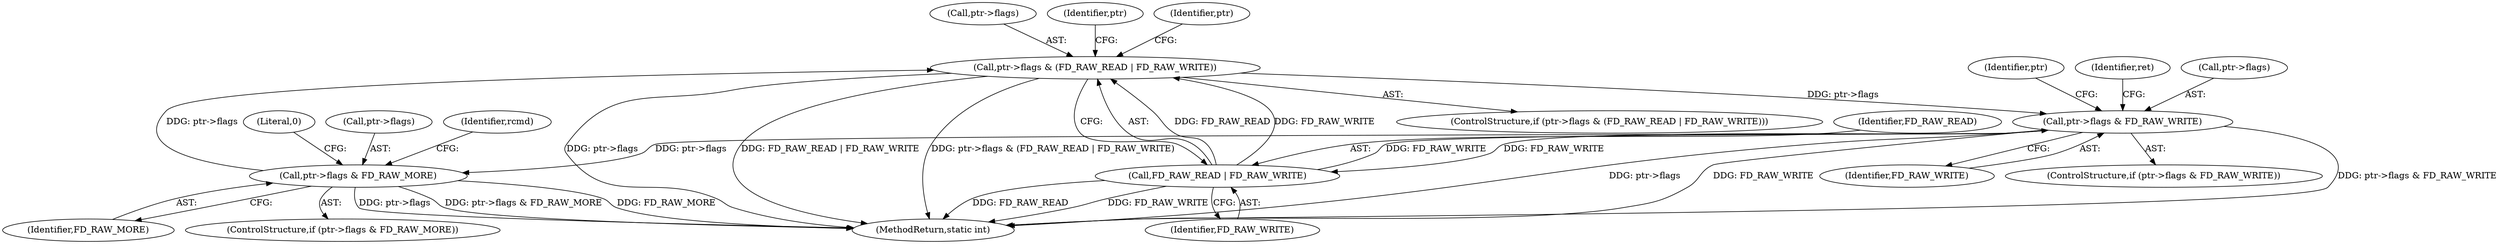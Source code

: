 digraph "0_linux_ef87dbe7614341c2e7bfe8d32fcb7028cc97442c@pointer" {
"1000193" [label="(Call,ptr->flags & (FD_RAW_READ | FD_RAW_WRITE))"];
"1000267" [label="(Call,ptr->flags & FD_RAW_MORE)"];
"1000244" [label="(Call,ptr->flags & FD_RAW_WRITE)"];
"1000193" [label="(Call,ptr->flags & (FD_RAW_READ | FD_RAW_WRITE))"];
"1000197" [label="(Call,FD_RAW_READ | FD_RAW_WRITE)"];
"1000192" [label="(ControlStructure,if (ptr->flags & (FD_RAW_READ | FD_RAW_WRITE)))"];
"1000198" [label="(Identifier,FD_RAW_READ)"];
"1000199" [label="(Identifier,FD_RAW_WRITE)"];
"1000194" [label="(Call,ptr->flags)"];
"1000246" [label="(Identifier,ptr)"];
"1000269" [label="(Identifier,ptr)"];
"1000193" [label="(Call,ptr->flags & (FD_RAW_READ | FD_RAW_WRITE))"];
"1000197" [label="(Call,FD_RAW_READ | FD_RAW_WRITE)"];
"1000286" [label="(Literal,0)"];
"1000251" [label="(Identifier,ret)"];
"1000287" [label="(MethodReturn,static int)"];
"1000245" [label="(Call,ptr->flags)"];
"1000244" [label="(Call,ptr->flags & FD_RAW_WRITE)"];
"1000268" [label="(Call,ptr->flags)"];
"1000267" [label="(Call,ptr->flags & FD_RAW_MORE)"];
"1000248" [label="(Identifier,FD_RAW_WRITE)"];
"1000204" [label="(Identifier,ptr)"];
"1000274" [label="(Identifier,rcmd)"];
"1000271" [label="(Identifier,FD_RAW_MORE)"];
"1000243" [label="(ControlStructure,if (ptr->flags & FD_RAW_WRITE))"];
"1000266" [label="(ControlStructure,if (ptr->flags & FD_RAW_MORE))"];
"1000193" -> "1000192"  [label="AST: "];
"1000193" -> "1000197"  [label="CFG: "];
"1000194" -> "1000193"  [label="AST: "];
"1000197" -> "1000193"  [label="AST: "];
"1000204" -> "1000193"  [label="CFG: "];
"1000246" -> "1000193"  [label="CFG: "];
"1000193" -> "1000287"  [label="DDG: ptr->flags"];
"1000193" -> "1000287"  [label="DDG: FD_RAW_READ | FD_RAW_WRITE"];
"1000193" -> "1000287"  [label="DDG: ptr->flags & (FD_RAW_READ | FD_RAW_WRITE)"];
"1000267" -> "1000193"  [label="DDG: ptr->flags"];
"1000197" -> "1000193"  [label="DDG: FD_RAW_READ"];
"1000197" -> "1000193"  [label="DDG: FD_RAW_WRITE"];
"1000193" -> "1000244"  [label="DDG: ptr->flags"];
"1000267" -> "1000266"  [label="AST: "];
"1000267" -> "1000271"  [label="CFG: "];
"1000268" -> "1000267"  [label="AST: "];
"1000271" -> "1000267"  [label="AST: "];
"1000274" -> "1000267"  [label="CFG: "];
"1000286" -> "1000267"  [label="CFG: "];
"1000267" -> "1000287"  [label="DDG: ptr->flags"];
"1000267" -> "1000287"  [label="DDG: ptr->flags & FD_RAW_MORE"];
"1000267" -> "1000287"  [label="DDG: FD_RAW_MORE"];
"1000244" -> "1000267"  [label="DDG: ptr->flags"];
"1000244" -> "1000243"  [label="AST: "];
"1000244" -> "1000248"  [label="CFG: "];
"1000245" -> "1000244"  [label="AST: "];
"1000248" -> "1000244"  [label="AST: "];
"1000251" -> "1000244"  [label="CFG: "];
"1000269" -> "1000244"  [label="CFG: "];
"1000244" -> "1000287"  [label="DDG: FD_RAW_WRITE"];
"1000244" -> "1000287"  [label="DDG: ptr->flags & FD_RAW_WRITE"];
"1000244" -> "1000287"  [label="DDG: ptr->flags"];
"1000244" -> "1000197"  [label="DDG: FD_RAW_WRITE"];
"1000197" -> "1000244"  [label="DDG: FD_RAW_WRITE"];
"1000197" -> "1000199"  [label="CFG: "];
"1000198" -> "1000197"  [label="AST: "];
"1000199" -> "1000197"  [label="AST: "];
"1000197" -> "1000287"  [label="DDG: FD_RAW_WRITE"];
"1000197" -> "1000287"  [label="DDG: FD_RAW_READ"];
}
